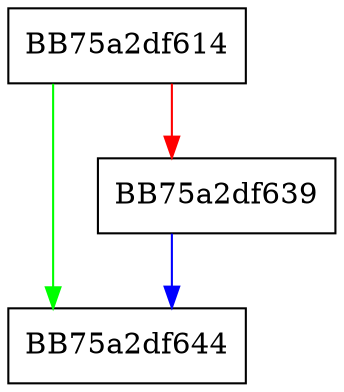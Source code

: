 digraph _Calculate_growth {
  node [shape="box"];
  graph [splines=ortho];
  BB75a2df614 -> BB75a2df644 [color="green"];
  BB75a2df614 -> BB75a2df639 [color="red"];
  BB75a2df639 -> BB75a2df644 [color="blue"];
}